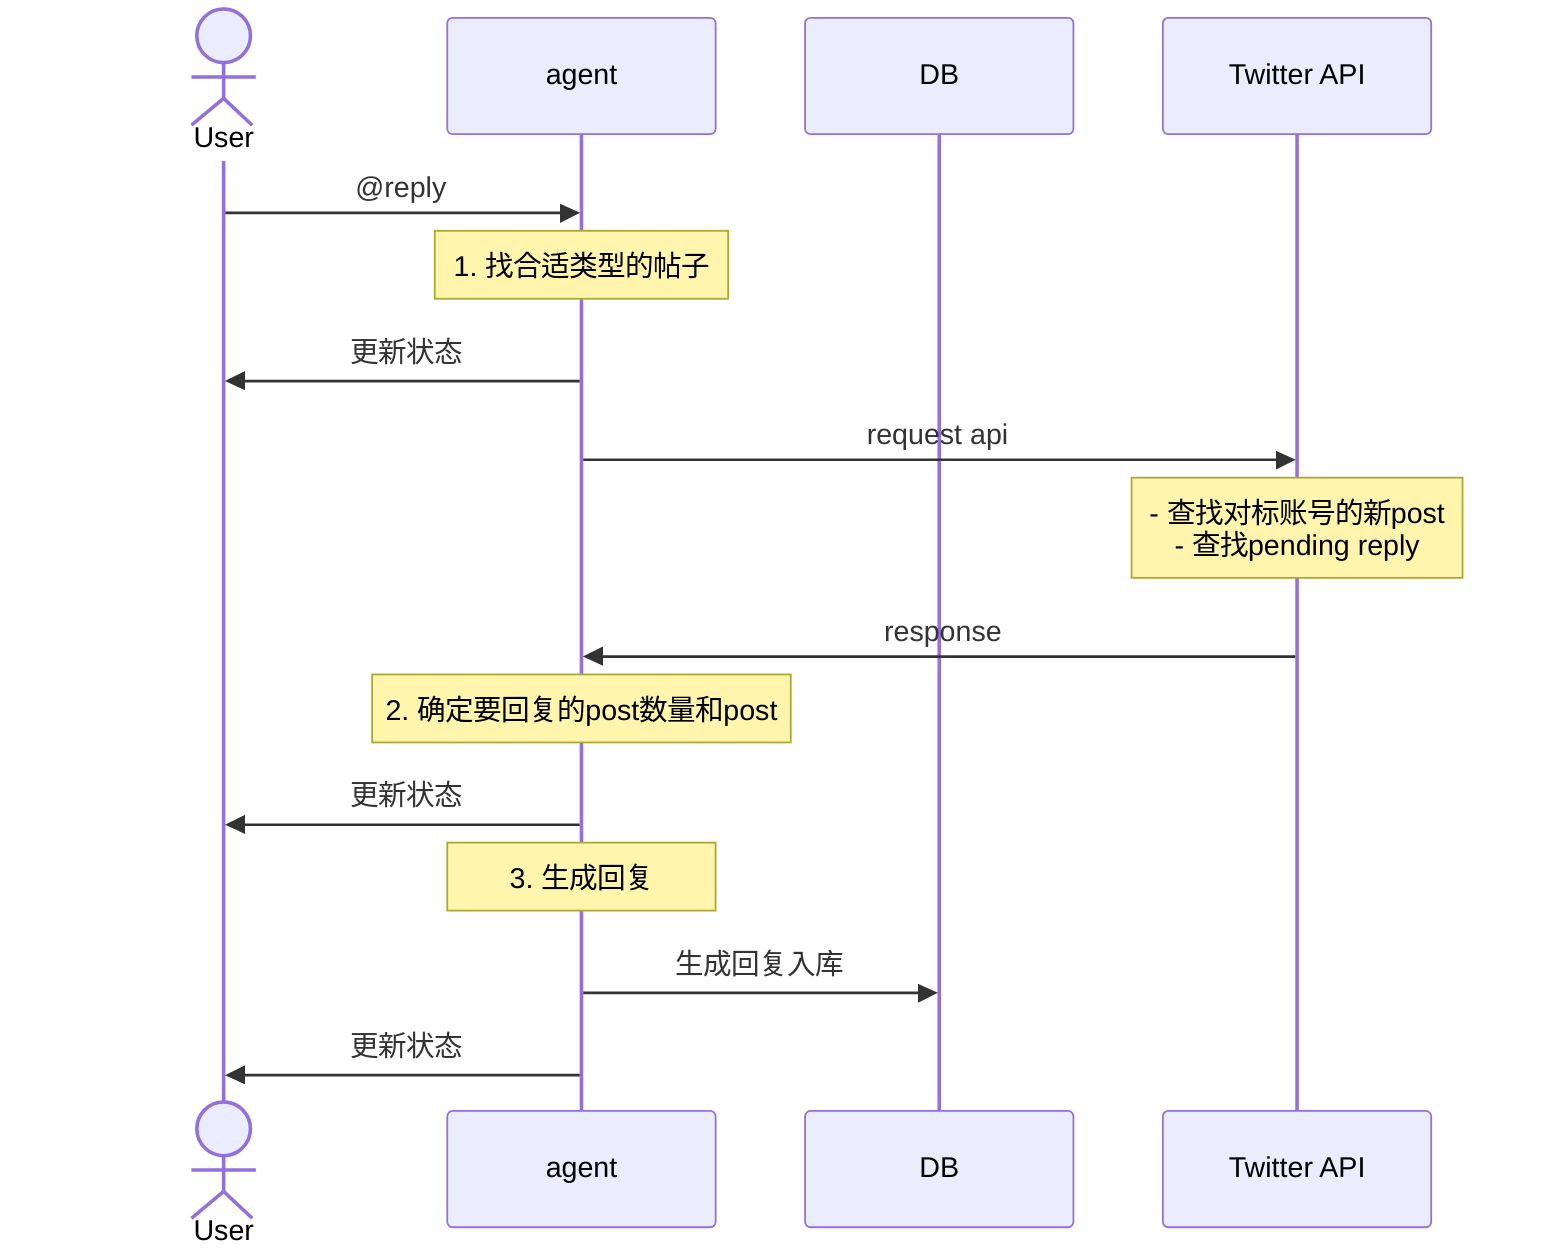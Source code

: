 sequenceDiagram
  actor Alice as User
  participant P1 as agent
  participant P2 as DB
  participant P3 as Twitter API

  Alice ->> P1: @reply
  Note over P1: 1. 找合适类型的帖子
  P1 ->> Alice: 更新状态
  P1 ->> P3: request api
  Note over P3: - 查找对标账号的新post<br>- 查找pending reply
  P3 ->> P1: response
  Note over P1: 2. 确定要回复的post数量和post
  P1 ->> Alice: 更新状态
  Note over P1: 3. 生成回复
  P1 ->> P2: 生成回复入库
  P1 ->> Alice: 更新状态
